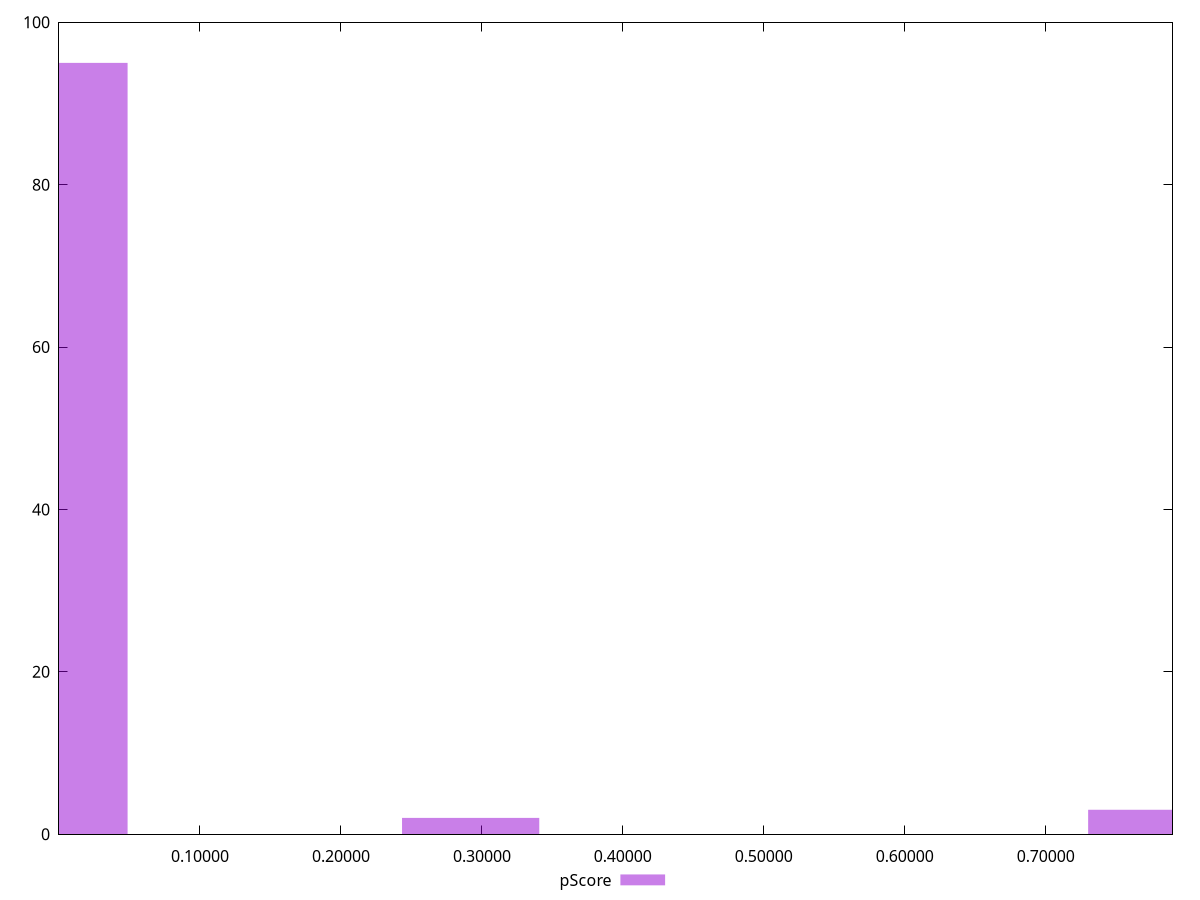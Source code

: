 reset

$pScore <<EOF
0.7787572502664235 3
0 95
0.29203396884990884 2
EOF

set key outside below
set boxwidth 0.09734465628330294
set xrange [0.000014861732466064925:0.7899231740898203]
set yrange [0:100]
set trange [0:100]
set style fill transparent solid 0.5 noborder
set terminal svg size 640, 490 enhanced background rgb 'white'
set output "reports/report_00028_2021-02-24T12-49-42.674Z/largest-contentful-paint/samples/astro/pScore/histogram.svg"

plot $pScore title "pScore" with boxes

reset
